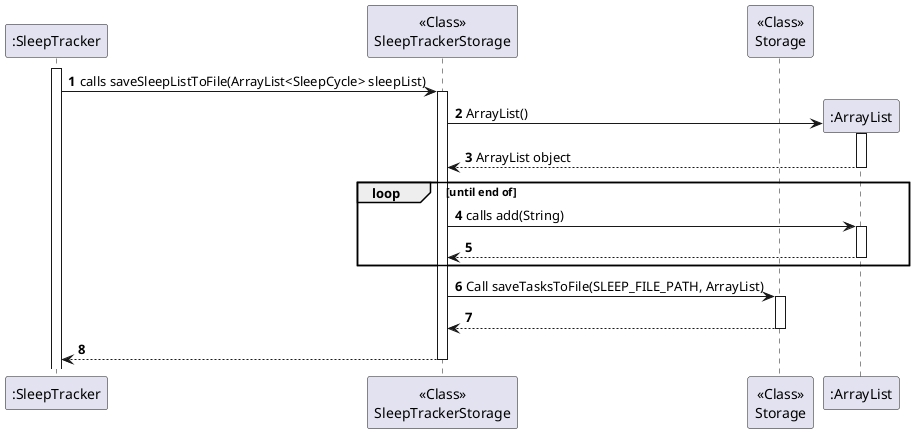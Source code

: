 @startuml
'https://plantuml.com/sequence-diagram
!pragma sequenceDiagramActive false

autonumber

participant ":SleepTracker" as SleepTracker
participant "<<Class>>\nSleepTrackerStorage" as SleepTrackerStorage
participant "<<Class>>\nStorage" as Storage
participant ":ArrayList" as ArrayList

activate SleepTracker
SleepTracker -> SleepTrackerStorage: calls saveSleepListToFile(ArrayList<SleepCycle> sleepList)
activate SleepTrackerStorage
create ArrayList
SleepTrackerStorage -> ArrayList: ArrayList()
activate ArrayList
ArrayList --> SleepTrackerStorage: ArrayList object
deactivate ArrayList
loop until end of
SleepTrackerStorage -> ArrayList: calls add(String)
activate ArrayList
ArrayList --> SleepTrackerStorage
deactivate ArrayList
end
SleepTrackerStorage -> Storage: Call saveTasksToFile(SLEEP_FILE_PATH, ArrayList)
activate Storage
Storage --> SleepTrackerStorage
deactivate Storage
SleepTrackerStorage --> SleepTracker
deactivate SleepTrackerStorage


@enduml
